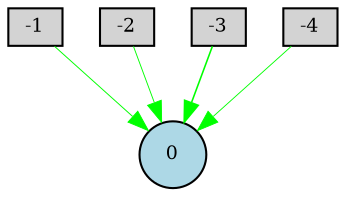 digraph {
	node [fontsize=9 height=0.2 shape=circle width=0.2]
	-1 [fillcolor=lightgray shape=box style=filled]
	-2 [fillcolor=lightgray shape=box style=filled]
	-3 [fillcolor=lightgray shape=box style=filled]
	-4 [fillcolor=lightgray shape=box style=filled]
	0 [fillcolor=lightblue style=filled]
	-1 -> 0 [color=green penwidth=0.4573573345583476 style=solid]
	-2 -> 0 [color=green penwidth=0.4391698151245169 style=solid]
	-3 -> 0 [color=green penwidth=0.755325769141132 style=solid]
	-4 -> 0 [color=green penwidth=0.42835982628467173 style=solid]
}
